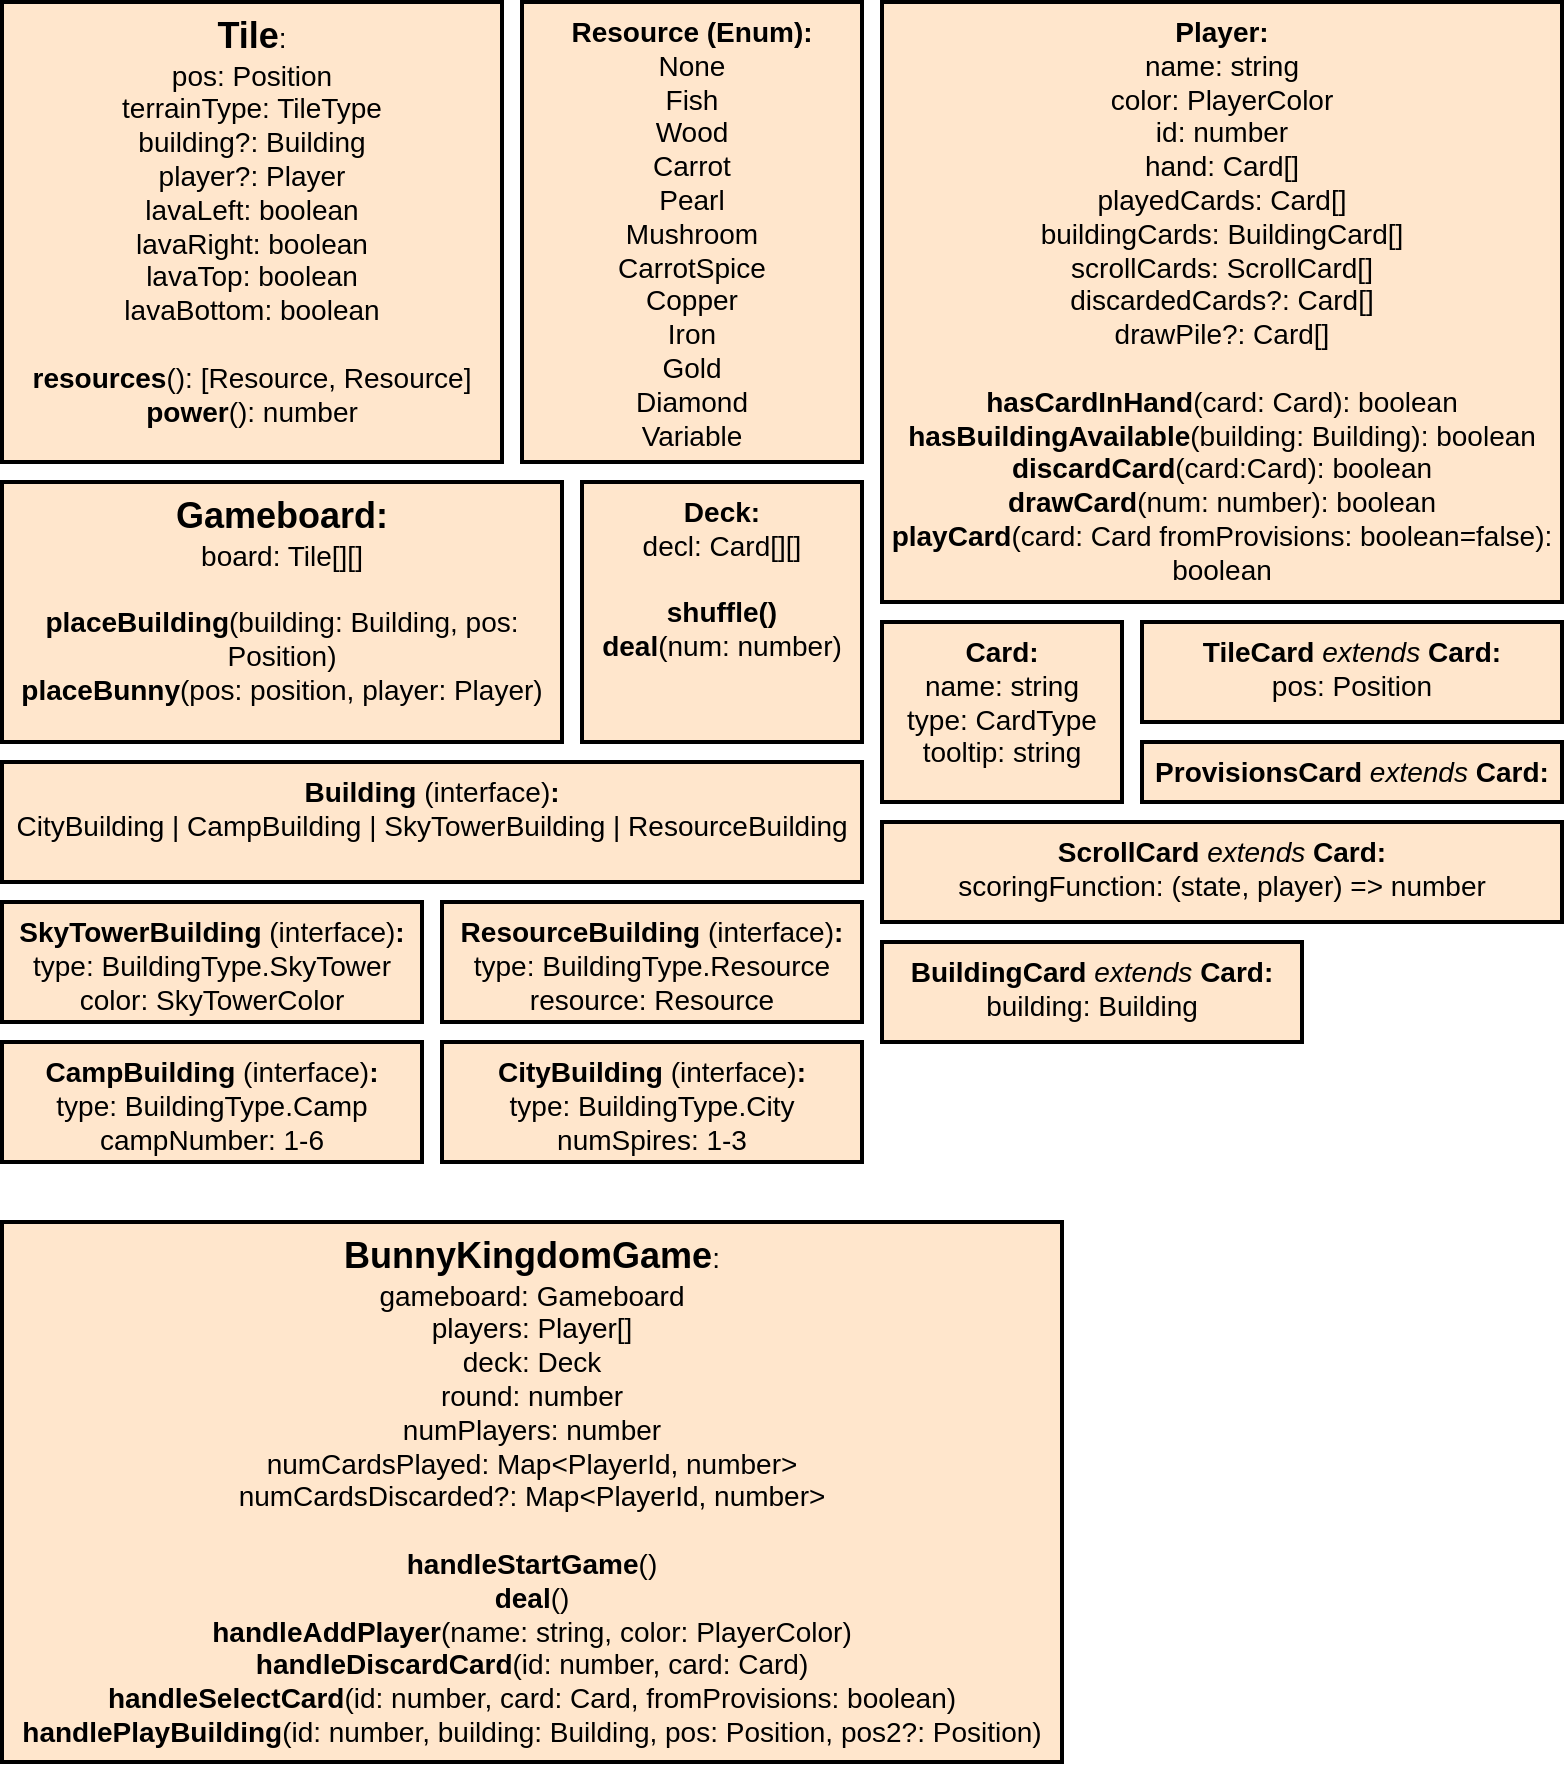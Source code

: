 <mxfile version="20.3.0" type="device"><diagram id="XUTED4AjLGqNYzjxqFv2" name="Page-1"><mxGraphModel dx="635" dy="1131" grid="1" gridSize="10" guides="1" tooltips="1" connect="1" arrows="1" fold="1" page="1" pageScale="1" pageWidth="850" pageHeight="1100" math="0" shadow="0"><root><mxCell id="0"/><mxCell id="1" parent="0"/><mxCell id="YPJtcwghqRODo3HgfOxW-1" value="&lt;b&gt;&lt;font style=&quot;font-size: 18px;&quot;&gt;Tile&lt;/font&gt;&lt;/b&gt;:&lt;br&gt;pos: Position&lt;br&gt;terrainType: TileType&lt;br&gt;building?: Building&lt;br&gt;player?: Player&lt;br&gt;lavaLeft: boolean&lt;br&gt;lavaRight: boolean&lt;br&gt;lavaTop: boolean&lt;br&gt;lavaBottom: boolean&lt;br&gt;&lt;br&gt;&lt;b&gt;resources&lt;/b&gt;(): [Resource, Resource]&lt;br&gt;&lt;b&gt;power&lt;/b&gt;(): number" style="rounded=0;whiteSpace=wrap;html=1;fontSize=14;fillColor=#ffe6cc;strokeColor=#000000;strokeWidth=2;verticalAlign=top;" vertex="1" parent="1"><mxGeometry x="40" y="130" width="250" height="230" as="geometry"/></mxCell><mxCell id="YPJtcwghqRODo3HgfOxW-7" value="&lt;b&gt;Resource (Enum):&lt;/b&gt;&lt;br&gt;None&lt;br&gt;Fish&lt;br&gt;Wood&lt;br&gt;Carrot&lt;br&gt;Pearl&lt;br&gt;Mushroom&lt;br&gt;CarrotSpice&lt;br&gt;Copper&lt;br&gt;Iron&lt;br&gt;Gold&lt;br&gt;Diamond&lt;br&gt;Variable" style="rounded=0;whiteSpace=wrap;html=1;fontSize=14;fillColor=#ffe6cc;strokeColor=#000000;strokeWidth=2;verticalAlign=top;" vertex="1" parent="1"><mxGeometry x="300" y="130" width="170" height="230" as="geometry"/></mxCell><mxCell id="YPJtcwghqRODo3HgfOxW-8" value="&lt;b&gt;Player:&lt;/b&gt;&lt;br&gt;name: string&lt;br&gt;color: PlayerColor&lt;br&gt;id: number&lt;br&gt;hand: Card[]&lt;br&gt;playedCards: Card[]&lt;br&gt;buildingCards: BuildingCard[]&lt;br&gt;scrollCards: ScrollCard[]&lt;br&gt;discardedCards?: Card[]&lt;br&gt;drawPile?: Card[]&lt;br&gt;&lt;br&gt;&lt;b&gt;hasCardInHand&lt;/b&gt;(card: Card): boolean&lt;br&gt;&lt;b&gt;hasBuildingAvailable&lt;/b&gt;(building: Building): boolean&lt;br&gt;&lt;b&gt;discardCard&lt;/b&gt;(card:Card): boolean&lt;br&gt;&lt;b&gt;drawCard&lt;/b&gt;(num: number): boolean&lt;br&gt;&lt;b&gt;playCard&lt;/b&gt;(card: Card fromProvisions: boolean=false): boolean" style="rounded=0;whiteSpace=wrap;html=1;fontSize=14;fillColor=#ffe6cc;strokeColor=#000000;strokeWidth=2;verticalAlign=top;" vertex="1" parent="1"><mxGeometry x="480" y="130" width="340" height="300" as="geometry"/></mxCell><mxCell id="YPJtcwghqRODo3HgfOxW-9" value="&lt;b&gt;&lt;font style=&quot;font-size: 18px;&quot;&gt;Gameboard:&lt;/font&gt;&lt;/b&gt;&lt;br&gt;board: Tile[][]&lt;br&gt;&lt;br&gt;&lt;b&gt;placeBuilding&lt;/b&gt;(building: Building, pos: Position)&lt;br&gt;&lt;b&gt;placeBunny&lt;/b&gt;(pos: position, player: Player)" style="rounded=0;whiteSpace=wrap;html=1;fontSize=14;fillColor=#ffe6cc;strokeColor=#000000;strokeWidth=2;verticalAlign=top;" vertex="1" parent="1"><mxGeometry x="40" y="370" width="280" height="130" as="geometry"/></mxCell><mxCell id="YPJtcwghqRODo3HgfOxW-10" value="Deck:&lt;br&gt;&lt;span style=&quot;font-weight: normal;&quot;&gt;decl: Card[][]&lt;br&gt;&lt;/span&gt;&lt;br&gt;shuffle()&lt;br&gt;deal&lt;span style=&quot;font-weight: normal;&quot;&gt;(num: number)&lt;/span&gt;" style="rounded=0;whiteSpace=wrap;html=1;fontSize=14;fillColor=#ffe6cc;strokeColor=#000000;strokeWidth=2;horizontal=1;fontStyle=1;verticalAlign=top;" vertex="1" parent="1"><mxGeometry x="330" y="370" width="140" height="130" as="geometry"/></mxCell><mxCell id="YPJtcwghqRODo3HgfOxW-12" value="&lt;b&gt;Card:&lt;/b&gt;&lt;br&gt;name: string&lt;br&gt;type: CardType&lt;br&gt;tooltip: string" style="rounded=0;whiteSpace=wrap;html=1;fontSize=14;fillColor=#ffe6cc;strokeColor=#000000;strokeWidth=2;verticalAlign=top;" vertex="1" parent="1"><mxGeometry x="480" y="440" width="120" height="90" as="geometry"/></mxCell><mxCell id="YPJtcwghqRODo3HgfOxW-13" value="&lt;b&gt;TileCard &lt;/b&gt;&lt;i&gt;extends&lt;/i&gt;&lt;b style=&quot;&quot;&gt;&lt;i&gt;&amp;nbsp;&lt;/i&gt;Card&lt;/b&gt;&lt;b&gt;:&lt;/b&gt;&lt;br&gt;pos: Position" style="rounded=0;whiteSpace=wrap;html=1;fontSize=14;fillColor=#ffe6cc;strokeColor=#000000;strokeWidth=2;verticalAlign=top;" vertex="1" parent="1"><mxGeometry x="610" y="440" width="210" height="50" as="geometry"/></mxCell><mxCell id="YPJtcwghqRODo3HgfOxW-14" value="&lt;b&gt;ScrollCard&amp;nbsp;&lt;/b&gt;&lt;i&gt;extends&lt;/i&gt;&lt;b style=&quot;&quot;&gt;&lt;i&gt;&amp;nbsp;&lt;/i&gt;Card&lt;/b&gt;&lt;b&gt;:&lt;/b&gt;&lt;br&gt;scoringFunction: (state, player) =&amp;gt; number" style="rounded=0;whiteSpace=wrap;html=1;fontSize=14;fillColor=#ffe6cc;strokeColor=#000000;strokeWidth=2;verticalAlign=top;" vertex="1" parent="1"><mxGeometry x="480" y="540" width="340" height="50" as="geometry"/></mxCell><mxCell id="YPJtcwghqRODo3HgfOxW-15" value="&lt;b&gt;BuildingCard&amp;nbsp;&lt;/b&gt;&lt;i&gt;extends&lt;/i&gt;&lt;b style=&quot;&quot;&gt;&lt;i&gt;&amp;nbsp;&lt;/i&gt;Card&lt;/b&gt;&lt;b&gt;:&lt;/b&gt;&lt;br&gt;building: Building" style="rounded=0;whiteSpace=wrap;html=1;fontSize=14;fillColor=#ffe6cc;strokeColor=#000000;strokeWidth=2;verticalAlign=top;" vertex="1" parent="1"><mxGeometry x="480" y="600" width="210" height="50" as="geometry"/></mxCell><mxCell id="YPJtcwghqRODo3HgfOxW-16" value="&lt;b&gt;ProvisionsCard&amp;nbsp;&lt;/b&gt;&lt;i&gt;extends&lt;/i&gt;&lt;b style=&quot;&quot;&gt;&lt;i&gt;&amp;nbsp;&lt;/i&gt;Card&lt;/b&gt;&lt;b&gt;:&lt;/b&gt;" style="rounded=0;whiteSpace=wrap;html=1;fontSize=14;fillColor=#ffe6cc;strokeColor=#000000;strokeWidth=2;verticalAlign=top;" vertex="1" parent="1"><mxGeometry x="610" y="500" width="210" height="30" as="geometry"/></mxCell><mxCell id="YPJtcwghqRODo3HgfOxW-17" value="&lt;b&gt;&lt;font style=&quot;font-size: 18px;&quot;&gt;BunnyKingdomGame&lt;/font&gt;&lt;/b&gt;:&lt;br&gt;gameboard: Gameboard&lt;br&gt;players: Player[]&lt;br&gt;deck: Deck&lt;br&gt;round: number&lt;br&gt;numPlayers: number&lt;br&gt;numCardsPlayed: Map&amp;lt;PlayerId, number&amp;gt;&lt;br&gt;numCardsDiscarded?: Map&amp;lt;PlayerId, number&amp;gt;&lt;br&gt;&lt;br&gt;&lt;b&gt;handleStartGame&lt;/b&gt;()&lt;br&gt;&lt;b&gt;deal&lt;/b&gt;()&lt;br&gt;&lt;b&gt;handleAddPlayer&lt;/b&gt;(name: string, color: PlayerColor)&lt;br&gt;&lt;b&gt;handleDiscardCard&lt;/b&gt;(id: number, card: Card)&lt;br&gt;&lt;b&gt;handleSelectCard&lt;/b&gt;(id: number, card: Card, fromProvisions: boolean)&lt;br&gt;&lt;b&gt;handlePlayBuilding&lt;/b&gt;(id: number, building: Building, pos: Position, pos2?: Position)" style="rounded=0;whiteSpace=wrap;html=1;fontSize=14;fillColor=#ffe6cc;strokeColor=#000000;strokeWidth=2;verticalAlign=top;" vertex="1" parent="1"><mxGeometry x="40" y="740" width="530" height="270" as="geometry"/></mxCell><mxCell id="YPJtcwghqRODo3HgfOxW-18" value="Building &lt;span style=&quot;font-weight: normal;&quot;&gt;(interface)&lt;/span&gt;:&lt;br&gt;&lt;span style=&quot;font-weight: normal;&quot;&gt;CityBuilding | CampBuilding | SkyTowerBuilding | ResourceBuilding&lt;/span&gt;" style="rounded=0;whiteSpace=wrap;html=1;fontSize=14;fillColor=#ffe6cc;strokeColor=#000000;strokeWidth=2;verticalAlign=top;fontStyle=1" vertex="1" parent="1"><mxGeometry x="40" y="510" width="430" height="60" as="geometry"/></mxCell><mxCell id="YPJtcwghqRODo3HgfOxW-19" value="ResourceBuilding&amp;nbsp;&lt;span style=&quot;font-weight: normal;&quot;&gt;(interface)&lt;/span&gt;:&lt;br&gt;&lt;span style=&quot;font-weight: normal;&quot;&gt;type: BuildingType.Resource&lt;br&gt;resource: Resource&lt;br&gt;&lt;/span&gt;" style="rounded=0;whiteSpace=wrap;html=1;fontSize=14;fillColor=#ffe6cc;strokeColor=#000000;strokeWidth=2;verticalAlign=top;fontStyle=1" vertex="1" parent="1"><mxGeometry x="260" y="580" width="210" height="60" as="geometry"/></mxCell><mxCell id="YPJtcwghqRODo3HgfOxW-20" value="SkyTowerBuilding&amp;nbsp;&lt;span style=&quot;font-weight: normal;&quot;&gt;(interface)&lt;/span&gt;:&lt;br&gt;&lt;span style=&quot;font-weight: normal;&quot;&gt;type: BuildingType.SkyTower&lt;br&gt;color: SkyTowerColor&lt;br&gt;&lt;/span&gt;" style="rounded=0;whiteSpace=wrap;html=1;fontSize=14;fillColor=#ffe6cc;strokeColor=#000000;strokeWidth=2;verticalAlign=top;fontStyle=1" vertex="1" parent="1"><mxGeometry x="40" y="580" width="210" height="60" as="geometry"/></mxCell><mxCell id="YPJtcwghqRODo3HgfOxW-21" value="CampBuilding&amp;nbsp;&lt;span style=&quot;font-weight: normal;&quot;&gt;(interface)&lt;/span&gt;:&lt;br&gt;&lt;span style=&quot;font-weight: normal;&quot;&gt;type: BuildingType.Camp&lt;br&gt;campNumber: 1-6&lt;br&gt;&lt;/span&gt;" style="rounded=0;whiteSpace=wrap;html=1;fontSize=14;fillColor=#ffe6cc;strokeColor=#000000;strokeWidth=2;verticalAlign=top;fontStyle=1" vertex="1" parent="1"><mxGeometry x="40" y="650" width="210" height="60" as="geometry"/></mxCell><mxCell id="YPJtcwghqRODo3HgfOxW-22" value="CityBuilding&amp;nbsp;&lt;span style=&quot;font-weight: normal;&quot;&gt;(interface)&lt;/span&gt;:&lt;br&gt;&lt;span style=&quot;font-weight: normal;&quot;&gt;type: BuildingType.City&lt;br&gt;numSpires: 1-3&lt;br&gt;&lt;/span&gt;" style="rounded=0;whiteSpace=wrap;html=1;fontSize=14;fillColor=#ffe6cc;strokeColor=#000000;strokeWidth=2;verticalAlign=top;fontStyle=1" vertex="1" parent="1"><mxGeometry x="260" y="650" width="210" height="60" as="geometry"/></mxCell></root></mxGraphModel></diagram></mxfile>